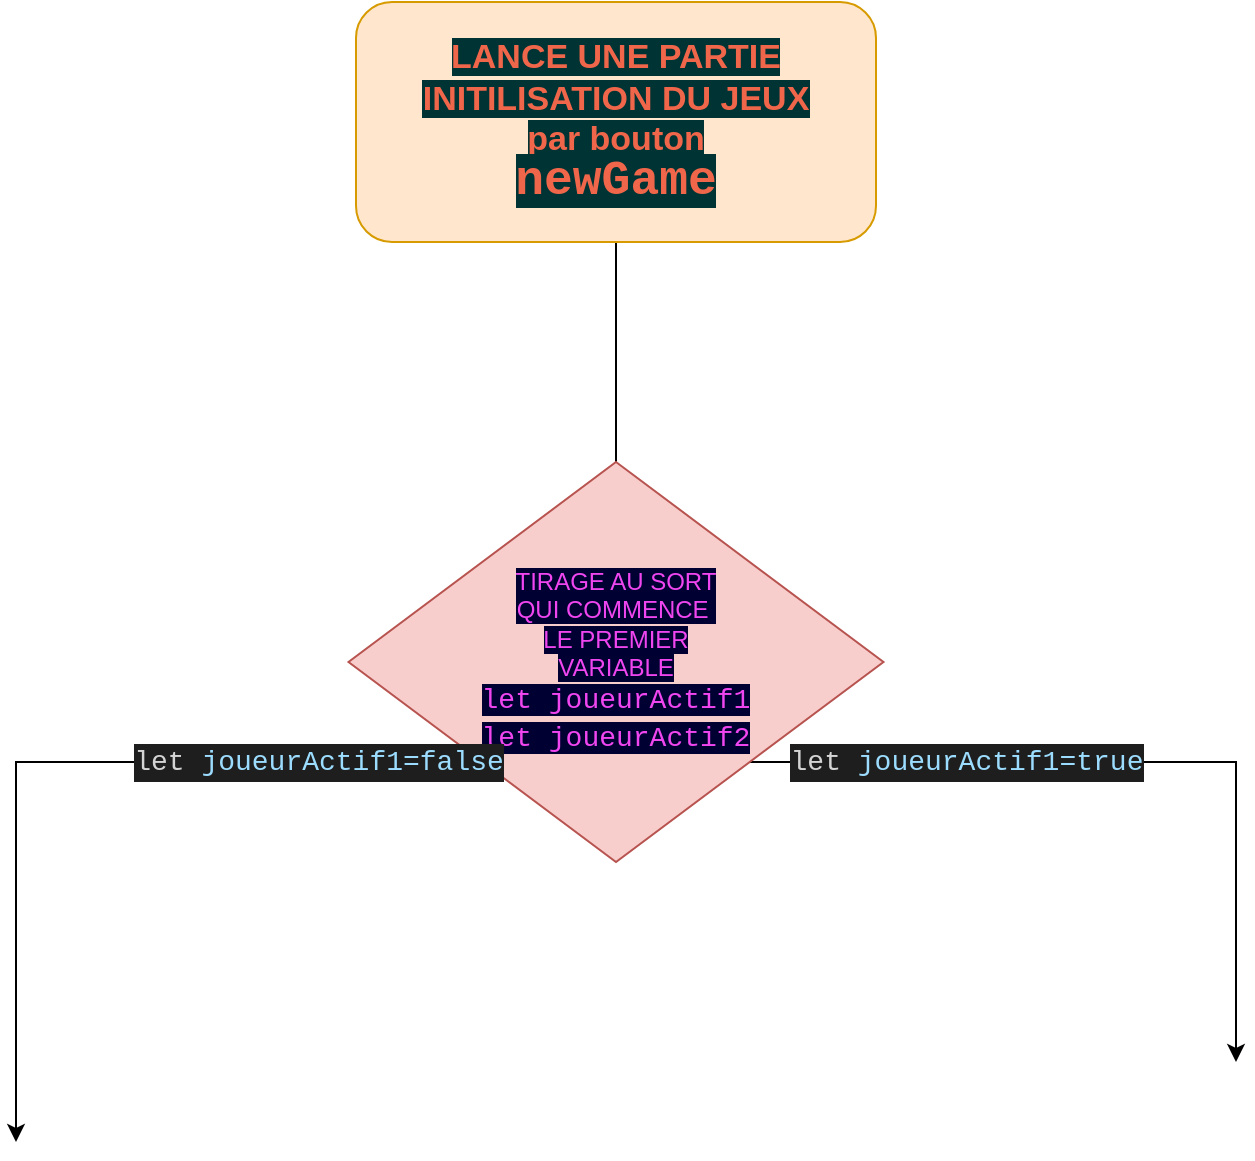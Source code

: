 <mxfile>
    <diagram name="Page-1" id="FigC7VYOuPDXeb3MYC7S">
        <mxGraphModel dx="943" dy="644" grid="1" gridSize="10" guides="1" tooltips="1" connect="1" arrows="1" fold="1" page="1" pageScale="1" pageWidth="827" pageHeight="1169" math="0" shadow="0">
            <root>
                <mxCell id="0"/>
                <mxCell id="1" parent="0"/>
                <mxCell id="20SwHg2_wjuBalWzO4l5-2" style="edgeStyle=orthogonalEdgeStyle;rounded=0;orthogonalLoop=1;jettySize=auto;html=1;" parent="1" source="20SwHg2_wjuBalWzO4l5-1" edge="1">
                    <mxGeometry relative="1" as="geometry">
                        <mxPoint x="460" y="400" as="targetPoint"/>
                    </mxGeometry>
                </mxCell>
                <mxCell id="20SwHg2_wjuBalWzO4l5-1" value="&lt;b&gt;&lt;font color=&quot;#f0664a&quot; style=&quot;background-color: rgb(0, 51, 51); font-size: 17px;&quot;&gt;LANCE UNE PARTIE&lt;br&gt;INITILISATION DU JEUX&lt;br&gt;par bouton&lt;br&gt;&lt;/font&gt;&lt;/b&gt;&lt;div style=&quot;font-family: Consolas, &amp;quot;Courier New&amp;quot;, monospace; line-height: 19px;&quot;&gt;&lt;b style=&quot;&quot;&gt;&lt;font color=&quot;#f0664a&quot; style=&quot;background-color: rgb(0, 51, 51); font-size: 24px;&quot;&gt;newGame&lt;/font&gt;&lt;/b&gt;&lt;/div&gt;" style="rounded=1;whiteSpace=wrap;html=1;fillColor=#ffe6cc;strokeColor=#d79b00;" parent="1" vertex="1">
                    <mxGeometry x="330" y="130" width="260" height="120" as="geometry"/>
                </mxCell>
                <mxCell id="20SwHg2_wjuBalWzO4l5-5" style="edgeStyle=orthogonalEdgeStyle;rounded=0;orthogonalLoop=1;jettySize=auto;html=1;exitX=1;exitY=1;exitDx=0;exitDy=0;" parent="1" source="20SwHg2_wjuBalWzO4l5-3" edge="1">
                    <mxGeometry relative="1" as="geometry">
                        <mxPoint x="770" y="660" as="targetPoint"/>
                        <Array as="points">
                            <mxPoint x="770" y="510"/>
                            <mxPoint x="770" y="640"/>
                        </Array>
                    </mxGeometry>
                </mxCell>
                <mxCell id="20SwHg2_wjuBalWzO4l5-6" value="&lt;div style=&quot;color: rgb(212, 212, 212); background-color: rgb(30, 30, 30); font-family: Consolas, &amp;quot;Courier New&amp;quot;, monospace; font-size: 14px; line-height: 19px;&quot;&gt;let &lt;span style=&quot;color: #9cdcfe;&quot;&gt;joueurActif1=true&lt;/span&gt;&lt;/div&gt;" style="edgeLabel;html=1;align=center;verticalAlign=middle;resizable=0;points=[];" parent="20SwHg2_wjuBalWzO4l5-5" connectable="0" vertex="1">
                    <mxGeometry x="-0.265" relative="1" as="geometry">
                        <mxPoint x="-37" as="offset"/>
                    </mxGeometry>
                </mxCell>
                <mxCell id="20SwHg2_wjuBalWzO4l5-3" value="&lt;font style=&quot;background-color: rgb(0, 0, 51);&quot; color=&quot;#f046f0&quot;&gt;TIRAGE AU SORT&lt;br&gt;QUI COMMENCE&amp;nbsp;&lt;br&gt;LE PREMIER&lt;br&gt;VARIABLE&lt;br&gt;&lt;/font&gt;&lt;div style=&quot;font-family: Consolas, &amp;quot;Courier New&amp;quot;, monospace; font-size: 14px; line-height: 19px;&quot;&gt;&lt;div style=&quot;line-height: 19px;&quot;&gt;&lt;font style=&quot;background-color: rgb(0, 0, 51);&quot; color=&quot;#f046f0&quot;&gt;let joueurActif1&lt;/font&gt;&lt;/div&gt;&lt;div style=&quot;line-height: 19px;&quot;&gt;&lt;div style=&quot;line-height: 19px;&quot;&gt;&lt;font style=&quot;background-color: rgb(0, 0, 51);&quot; color=&quot;#f046f0&quot;&gt;let joueurActif2&lt;/font&gt;&lt;/div&gt;&lt;/div&gt;&lt;/div&gt;" style="rhombus;whiteSpace=wrap;html=1;fillColor=#f8cecc;strokeColor=#b85450;" parent="1" vertex="1">
                    <mxGeometry x="326.25" y="360" width="267.5" height="200" as="geometry"/>
                </mxCell>
                <mxCell id="20SwHg2_wjuBalWzO4l5-7" style="edgeStyle=orthogonalEdgeStyle;rounded=0;orthogonalLoop=1;jettySize=auto;html=1;exitX=0;exitY=1;exitDx=0;exitDy=0;" parent="1" source="20SwHg2_wjuBalWzO4l5-3" edge="1">
                    <mxGeometry relative="1" as="geometry">
                        <mxPoint x="160" y="700" as="targetPoint"/>
                        <mxPoint x="77" y="520" as="sourcePoint"/>
                        <Array as="points">
                            <mxPoint x="160" y="510"/>
                            <mxPoint x="160" y="650"/>
                        </Array>
                    </mxGeometry>
                </mxCell>
                <mxCell id="20SwHg2_wjuBalWzO4l5-8" value="&lt;div style=&quot;color: rgb(212, 212, 212); background-color: rgb(30, 30, 30); font-family: Consolas, &amp;quot;Courier New&amp;quot;, monospace; font-size: 14px; line-height: 19px;&quot;&gt;let &lt;span style=&quot;color: #9cdcfe;&quot;&gt;joueurActif1=false&lt;/span&gt;&lt;/div&gt;" style="edgeLabel;html=1;align=center;verticalAlign=middle;resizable=0;points=[];" parent="20SwHg2_wjuBalWzO4l5-7" connectable="0" vertex="1">
                    <mxGeometry x="-0.265" relative="1" as="geometry">
                        <mxPoint x="73" as="offset"/>
                    </mxGeometry>
                </mxCell>
            </root>
        </mxGraphModel>
    </diagram>
</mxfile>